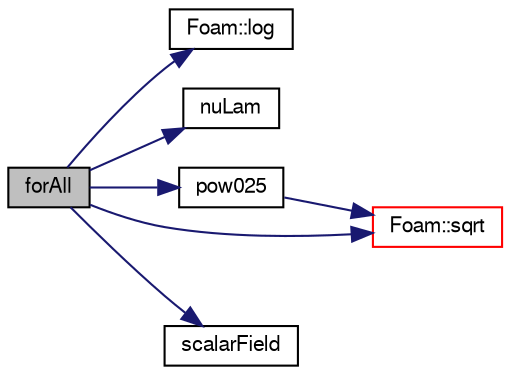 digraph "forAll"
{
  bgcolor="transparent";
  edge [fontname="FreeSans",fontsize="10",labelfontname="FreeSans",labelfontsize="10"];
  node [fontname="FreeSans",fontsize="10",shape=record];
  rankdir="LR";
  Node3 [label="forAll",height=0.2,width=0.4,color="black", fillcolor="grey75", style="filled", fontcolor="black"];
  Node3 -> Node4 [color="midnightblue",fontsize="10",style="solid",fontname="FreeSans"];
  Node4 [label="Foam::log",height=0.2,width=0.4,color="black",URL="$a21124.html#a6e89590da9859ad497977e08f110d4b5"];
  Node3 -> Node5 [color="midnightblue",fontsize="10",style="solid",fontname="FreeSans"];
  Node5 [label="nuLam",height=0.2,width=0.4,color="black",URL="$a17567.html#ada4dddf989ed3c62961dc18d5c70be31"];
  Node3 -> Node6 [color="midnightblue",fontsize="10",style="solid",fontname="FreeSans"];
  Node6 [label="pow025",height=0.2,width=0.4,color="black",URL="$a12539.html#a9fe5ec931c55c838aa661f6eeee09c29"];
  Node6 -> Node7 [color="midnightblue",fontsize="10",style="solid",fontname="FreeSans"];
  Node7 [label="Foam::sqrt",height=0.2,width=0.4,color="red",URL="$a21124.html#a8616bd62eebf2342a80222fecb1bda71"];
  Node3 -> Node12 [color="midnightblue",fontsize="10",style="solid",fontname="FreeSans"];
  Node12 [label="scalarField",height=0.2,width=0.4,color="black",URL="$a19001.html#afcd8855c276a98ae9604b35c8fb5b81e"];
  Node3 -> Node7 [color="midnightblue",fontsize="10",style="solid",fontname="FreeSans"];
}
